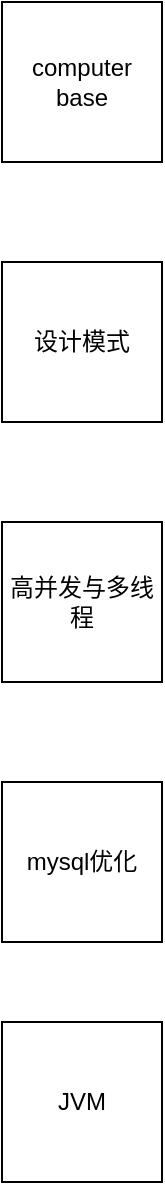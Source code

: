 <mxfile version="14.2.7" type="github">
  <diagram id="z3GyR7A54I9U31B_GoPv" name="Page-1">
    <mxGraphModel dx="942" dy="624" grid="1" gridSize="10" guides="1" tooltips="1" connect="1" arrows="1" fold="1" page="1" pageScale="1" pageWidth="827" pageHeight="1169" math="0" shadow="0">
      <root>
        <mxCell id="0" />
        <mxCell id="1" parent="0" />
        <mxCell id="F7ufn9WYuUFmv6JX8Vxq-1" value="computer base" style="whiteSpace=wrap;html=1;aspect=fixed;" parent="1" vertex="1">
          <mxGeometry x="170" y="60" width="80" height="80" as="geometry" />
        </mxCell>
        <mxCell id="F7ufn9WYuUFmv6JX8Vxq-2" value="设计模式" style="whiteSpace=wrap;html=1;aspect=fixed;" parent="1" vertex="1">
          <mxGeometry x="170" y="190" width="80" height="80" as="geometry" />
        </mxCell>
        <mxCell id="F7ufn9WYuUFmv6JX8Vxq-3" value="高并发与多线程" style="whiteSpace=wrap;html=1;aspect=fixed;" parent="1" vertex="1">
          <mxGeometry x="170" y="320" width="80" height="80" as="geometry" />
        </mxCell>
        <mxCell id="F7ufn9WYuUFmv6JX8Vxq-4" value="mysql优化" style="whiteSpace=wrap;html=1;aspect=fixed;" parent="1" vertex="1">
          <mxGeometry x="170" y="450" width="80" height="80" as="geometry" />
        </mxCell>
        <mxCell id="0BP6MFCRVOub9Gm3sT_m-1" value="JVM" style="whiteSpace=wrap;html=1;aspect=fixed;" vertex="1" parent="1">
          <mxGeometry x="170" y="570" width="80" height="80" as="geometry" />
        </mxCell>
      </root>
    </mxGraphModel>
  </diagram>
</mxfile>
